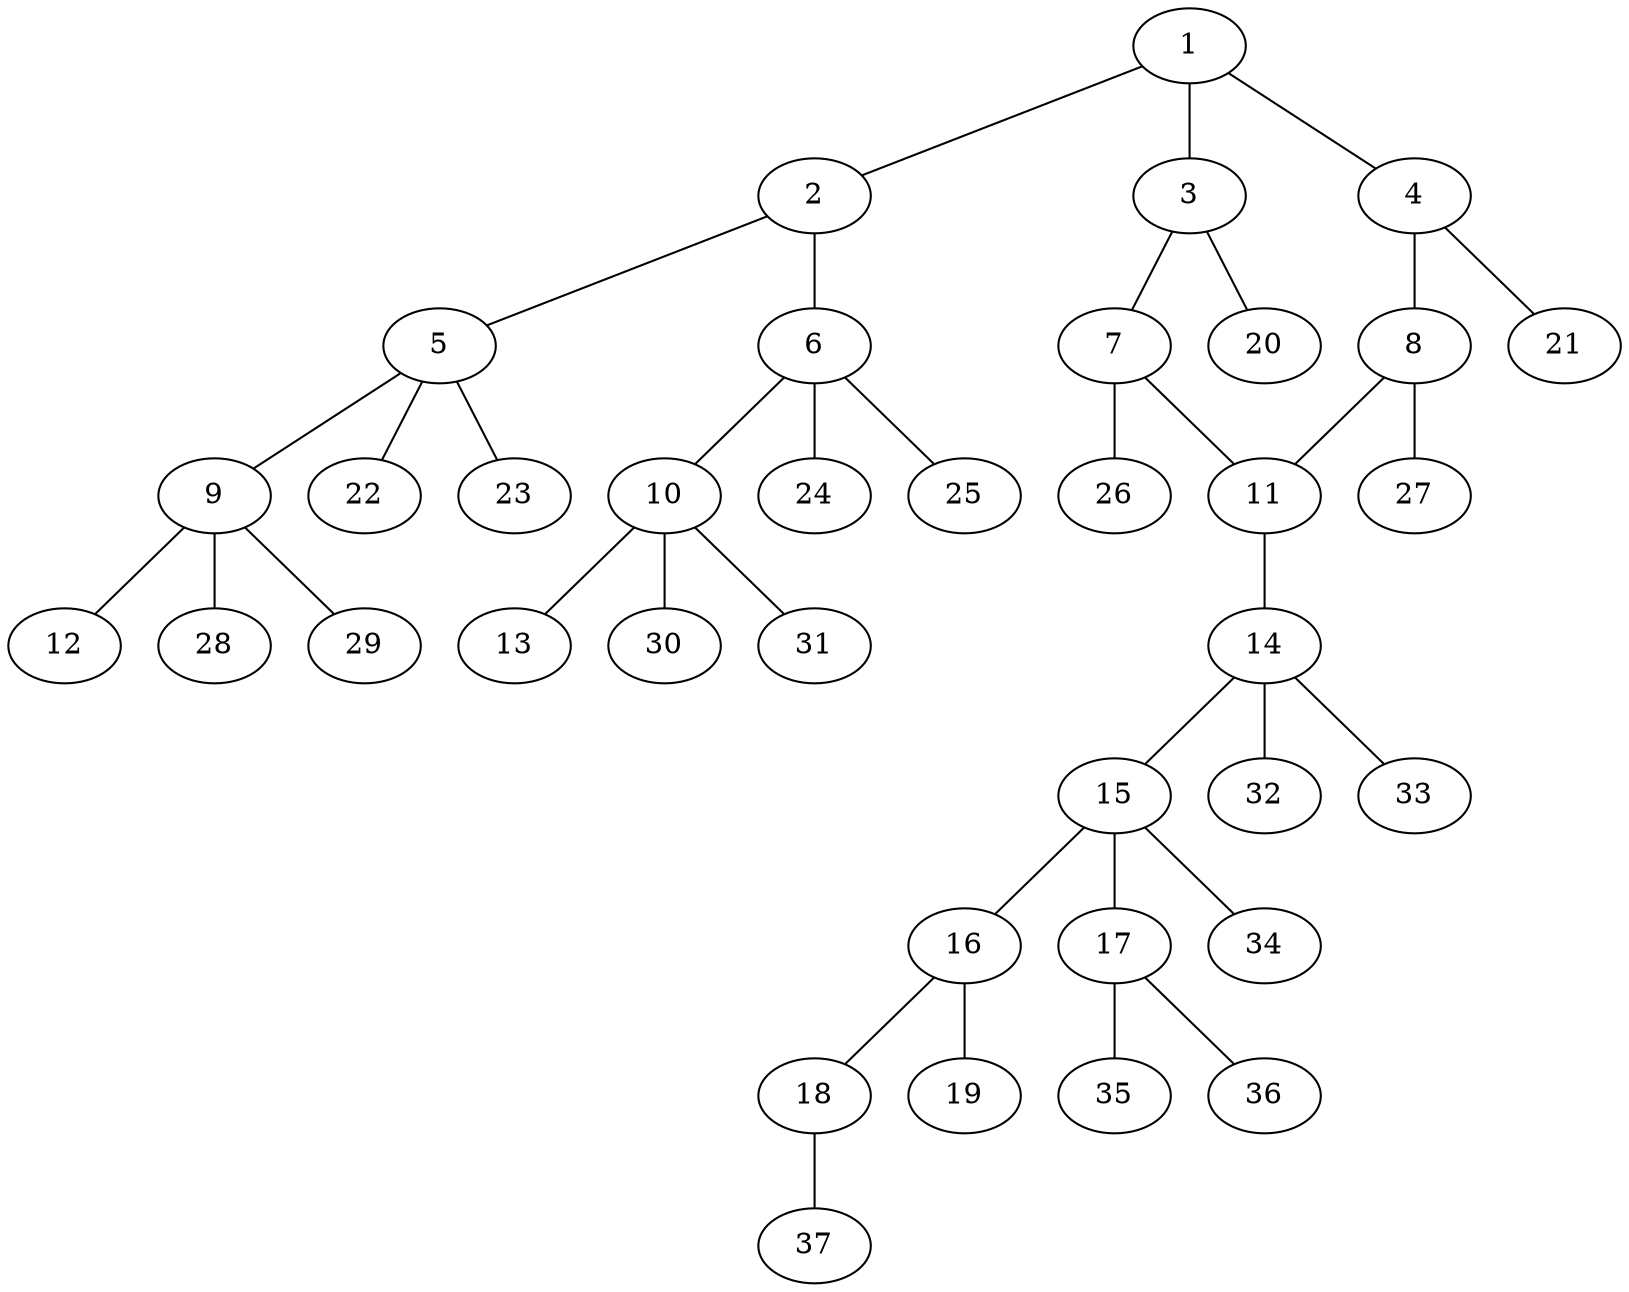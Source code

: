 graph molecule_4051 {
	1	 [chem=C];
	2	 [chem=N];
	1 -- 2	 [valence=1];
	3	 [chem=C];
	1 -- 3	 [valence=2];
	4	 [chem=C];
	1 -- 4	 [valence=1];
	5	 [chem=C];
	2 -- 5	 [valence=1];
	6	 [chem=C];
	2 -- 6	 [valence=1];
	7	 [chem=C];
	3 -- 7	 [valence=1];
	20	 [chem=H];
	3 -- 20	 [valence=1];
	8	 [chem=C];
	4 -- 8	 [valence=2];
	21	 [chem=H];
	4 -- 21	 [valence=1];
	9	 [chem=C];
	5 -- 9	 [valence=1];
	22	 [chem=H];
	5 -- 22	 [valence=1];
	23	 [chem=H];
	5 -- 23	 [valence=1];
	10	 [chem=C];
	6 -- 10	 [valence=1];
	24	 [chem=H];
	6 -- 24	 [valence=1];
	25	 [chem=H];
	6 -- 25	 [valence=1];
	11	 [chem=C];
	7 -- 11	 [valence=2];
	26	 [chem=H];
	7 -- 26	 [valence=1];
	8 -- 11	 [valence=1];
	27	 [chem=H];
	8 -- 27	 [valence=1];
	12	 [chem=Cl];
	9 -- 12	 [valence=1];
	28	 [chem=H];
	9 -- 28	 [valence=1];
	29	 [chem=H];
	9 -- 29	 [valence=1];
	13	 [chem=Cl];
	10 -- 13	 [valence=1];
	30	 [chem=H];
	10 -- 30	 [valence=1];
	31	 [chem=H];
	10 -- 31	 [valence=1];
	14	 [chem=C];
	11 -- 14	 [valence=1];
	15	 [chem=C];
	14 -- 15	 [valence=1];
	32	 [chem=H];
	14 -- 32	 [valence=1];
	33	 [chem=H];
	14 -- 33	 [valence=1];
	16	 [chem=C];
	15 -- 16	 [valence=1];
	17	 [chem=N];
	15 -- 17	 [valence=1];
	34	 [chem=H];
	15 -- 34	 [valence=1];
	18	 [chem=O];
	16 -- 18	 [valence=1];
	19	 [chem=O];
	16 -- 19	 [valence=2];
	35	 [chem=H];
	17 -- 35	 [valence=1];
	36	 [chem=H];
	17 -- 36	 [valence=1];
	37	 [chem=H];
	18 -- 37	 [valence=1];
}
